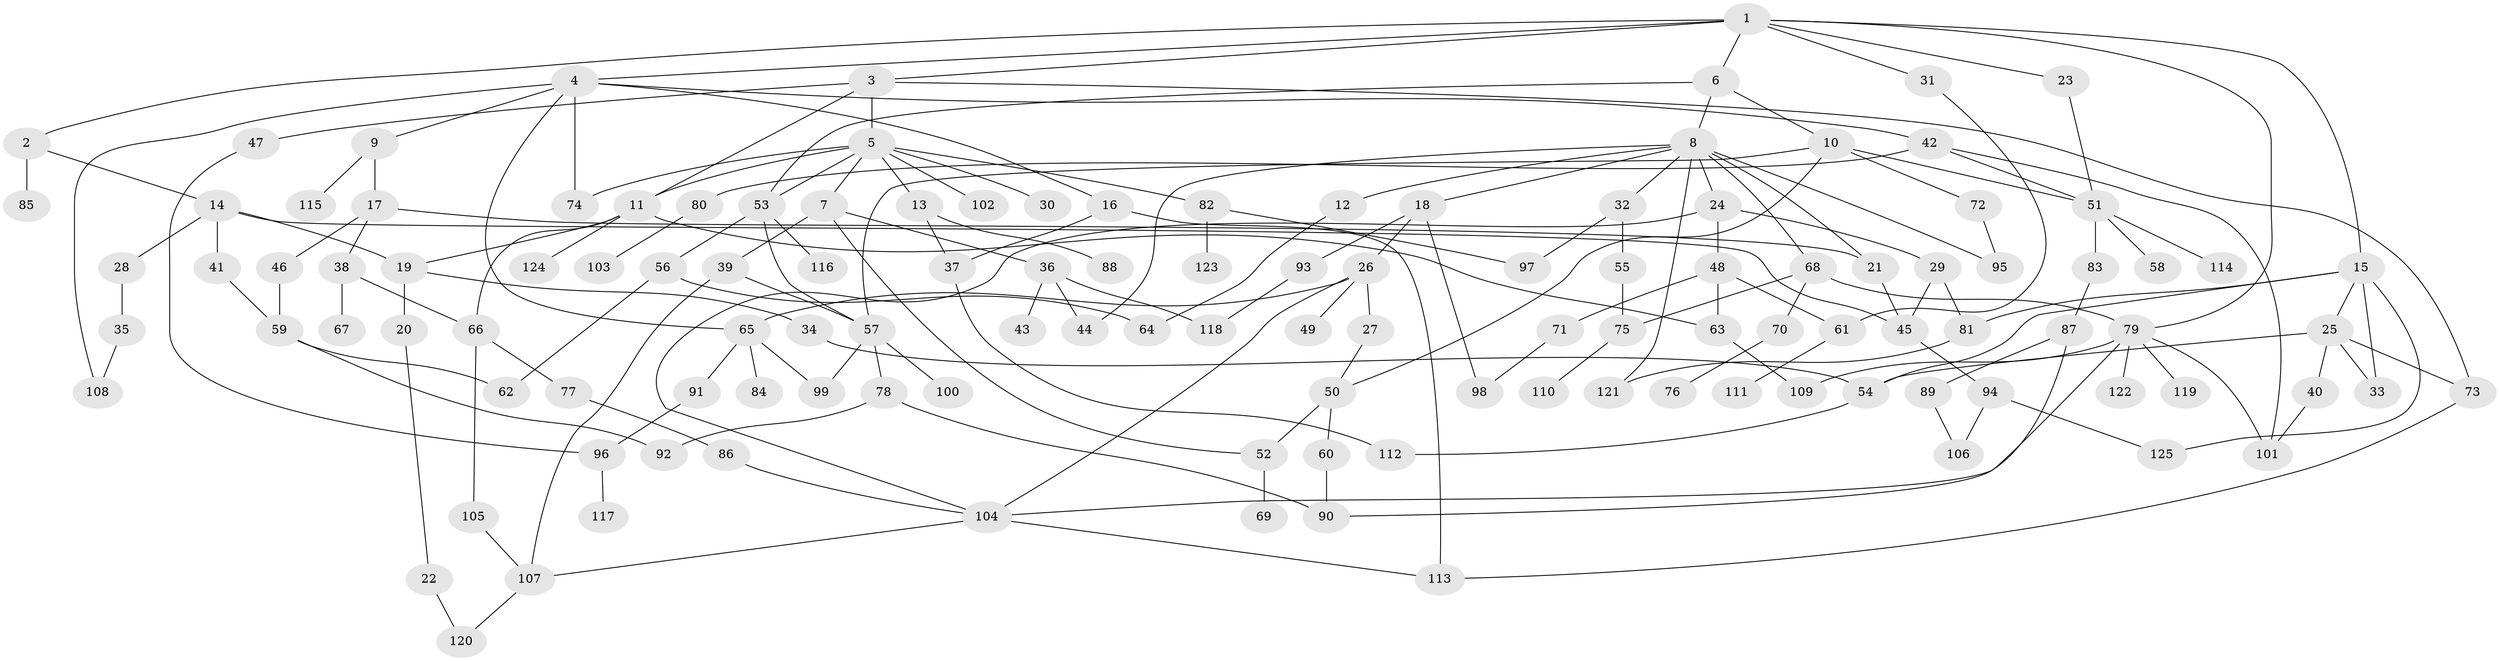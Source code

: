// coarse degree distribution, {8: 0.03225806451612903, 4: 0.0967741935483871, 9: 0.03225806451612903, 2: 0.41935483870967744, 1: 0.27419354838709675, 6: 0.016129032258064516, 3: 0.06451612903225806, 5: 0.04838709677419355, 26: 0.016129032258064516}
// Generated by graph-tools (version 1.1) at 2025/46/03/04/25 21:46:16]
// undirected, 125 vertices, 178 edges
graph export_dot {
graph [start="1"]
  node [color=gray90,style=filled];
  1;
  2;
  3;
  4;
  5;
  6;
  7;
  8;
  9;
  10;
  11;
  12;
  13;
  14;
  15;
  16;
  17;
  18;
  19;
  20;
  21;
  22;
  23;
  24;
  25;
  26;
  27;
  28;
  29;
  30;
  31;
  32;
  33;
  34;
  35;
  36;
  37;
  38;
  39;
  40;
  41;
  42;
  43;
  44;
  45;
  46;
  47;
  48;
  49;
  50;
  51;
  52;
  53;
  54;
  55;
  56;
  57;
  58;
  59;
  60;
  61;
  62;
  63;
  64;
  65;
  66;
  67;
  68;
  69;
  70;
  71;
  72;
  73;
  74;
  75;
  76;
  77;
  78;
  79;
  80;
  81;
  82;
  83;
  84;
  85;
  86;
  87;
  88;
  89;
  90;
  91;
  92;
  93;
  94;
  95;
  96;
  97;
  98;
  99;
  100;
  101;
  102;
  103;
  104;
  105;
  106;
  107;
  108;
  109;
  110;
  111;
  112;
  113;
  114;
  115;
  116;
  117;
  118;
  119;
  120;
  121;
  122;
  123;
  124;
  125;
  1 -- 2;
  1 -- 3;
  1 -- 4;
  1 -- 6;
  1 -- 15;
  1 -- 23;
  1 -- 31;
  1 -- 79;
  2 -- 14;
  2 -- 85;
  3 -- 5;
  3 -- 11;
  3 -- 47;
  3 -- 73;
  4 -- 9;
  4 -- 16;
  4 -- 42;
  4 -- 65;
  4 -- 74;
  4 -- 108;
  5 -- 7;
  5 -- 13;
  5 -- 30;
  5 -- 82;
  5 -- 102;
  5 -- 53;
  5 -- 11;
  5 -- 74;
  6 -- 8;
  6 -- 10;
  6 -- 53;
  7 -- 36;
  7 -- 39;
  7 -- 52;
  8 -- 12;
  8 -- 18;
  8 -- 24;
  8 -- 32;
  8 -- 68;
  8 -- 95;
  8 -- 121;
  8 -- 21;
  8 -- 44;
  9 -- 17;
  9 -- 115;
  10 -- 72;
  10 -- 50;
  10 -- 51;
  10 -- 57;
  11 -- 66;
  11 -- 124;
  11 -- 19;
  11 -- 63;
  12 -- 64;
  13 -- 88;
  13 -- 37;
  14 -- 19;
  14 -- 28;
  14 -- 41;
  14 -- 45;
  15 -- 25;
  15 -- 33;
  15 -- 54;
  15 -- 81;
  15 -- 125;
  16 -- 37;
  16 -- 113;
  17 -- 21;
  17 -- 38;
  17 -- 46;
  18 -- 26;
  18 -- 93;
  18 -- 98;
  19 -- 20;
  19 -- 34;
  20 -- 22;
  21 -- 45;
  22 -- 120;
  23 -- 51;
  24 -- 29;
  24 -- 48;
  24 -- 104;
  25 -- 40;
  25 -- 73;
  25 -- 54;
  25 -- 33;
  26 -- 27;
  26 -- 49;
  26 -- 65;
  26 -- 104;
  27 -- 50;
  28 -- 35;
  29 -- 45;
  29 -- 81;
  31 -- 61;
  32 -- 55;
  32 -- 97;
  34 -- 54;
  35 -- 108;
  36 -- 43;
  36 -- 44;
  36 -- 118;
  37 -- 112;
  38 -- 67;
  38 -- 66;
  39 -- 57;
  39 -- 107;
  40 -- 101;
  41 -- 59;
  42 -- 80;
  42 -- 101;
  42 -- 51;
  45 -- 94;
  46 -- 59;
  47 -- 96;
  48 -- 61;
  48 -- 63;
  48 -- 71;
  50 -- 60;
  50 -- 52;
  51 -- 58;
  51 -- 83;
  51 -- 114;
  52 -- 69;
  53 -- 56;
  53 -- 116;
  53 -- 57;
  54 -- 112;
  55 -- 75;
  56 -- 62;
  56 -- 64;
  57 -- 78;
  57 -- 99;
  57 -- 100;
  59 -- 92;
  59 -- 62;
  60 -- 90;
  61 -- 111;
  63 -- 109;
  65 -- 84;
  65 -- 91;
  65 -- 99;
  66 -- 77;
  66 -- 105;
  68 -- 70;
  68 -- 75;
  68 -- 79;
  70 -- 76;
  71 -- 98;
  72 -- 95;
  73 -- 113;
  75 -- 110;
  77 -- 86;
  78 -- 92;
  78 -- 90;
  79 -- 104;
  79 -- 119;
  79 -- 122;
  79 -- 109;
  79 -- 101;
  80 -- 103;
  81 -- 121;
  82 -- 123;
  82 -- 97;
  83 -- 87;
  86 -- 104;
  87 -- 89;
  87 -- 90;
  89 -- 106;
  91 -- 96;
  93 -- 118;
  94 -- 106;
  94 -- 125;
  96 -- 117;
  104 -- 113;
  104 -- 107;
  105 -- 107;
  107 -- 120;
}
